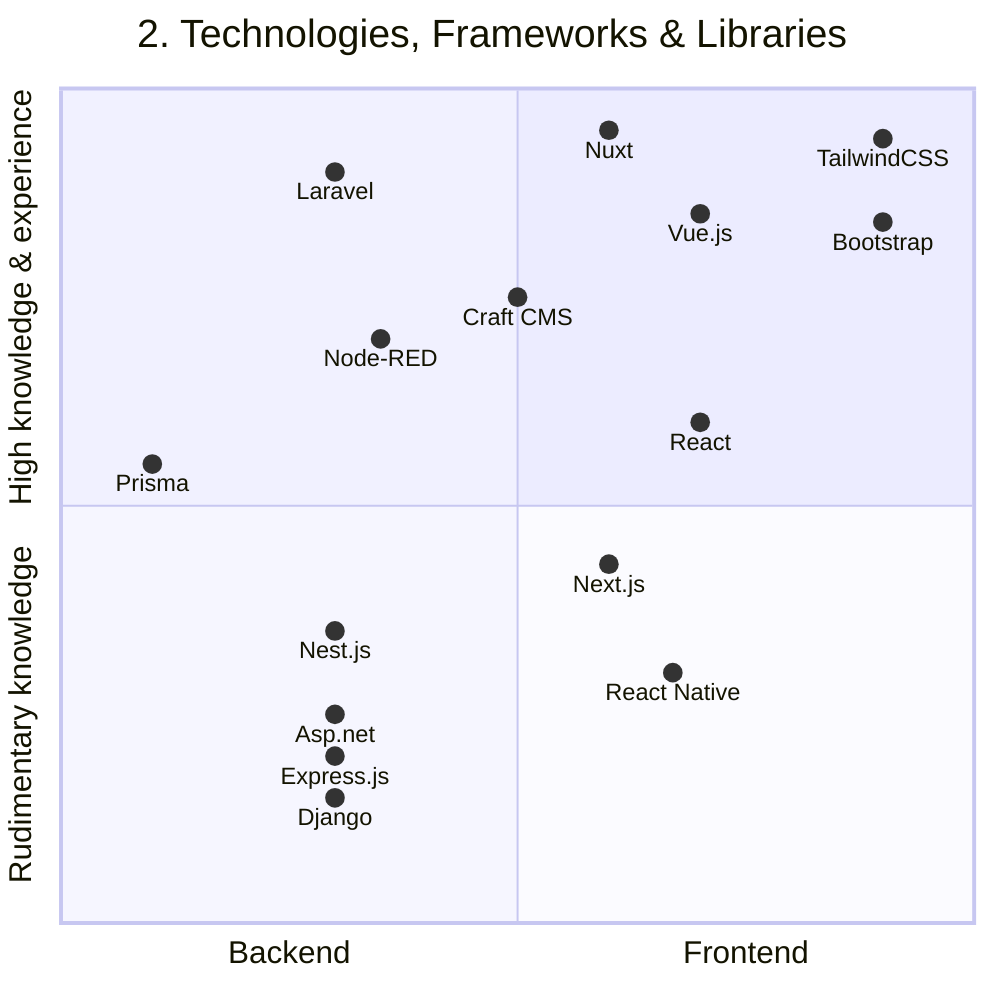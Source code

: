 quadrantChart
	title 2. Technologies, Frameworks & Libraries
	x-axis Backend --> Frontend
	y-axis Rudimentary knowledge --> High knowledge & experience
	Laravel: [0.3, 0.9]
	Prisma: [0.1, 0.55]
	Nest.js: [0.3, 0.35]
	Asp.net: [0.3, 0.25]
	Express.js: [0.3, 0.2]
	Django: [0.3, 0.15]
	Node-RED: [0.35, 0.7]
	Craft CMS: [0.5, 0.75]
	Nuxt: [0.6, 0.95]
	Vue.js: [0.7, 0.85]
	TailwindCSS: [0.9, 0.94]
	Bootstrap: [0.9, 0.84]
	Next.js: [0.6, 0.43]
	React: [0.7, 0.6]
	React Native: [0.67, 0.3]